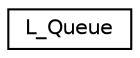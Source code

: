 digraph "Graphical Class Hierarchy"
{
 // LATEX_PDF_SIZE
  edge [fontname="Helvetica",fontsize="10",labelfontname="Helvetica",labelfontsize="10"];
  node [fontname="Helvetica",fontsize="10",shape=record];
  rankdir="LR";
  Node0 [label="L_Queue",height=0.2,width=0.4,color="black", fillcolor="white", style="filled",URL="$struct_l___queue.html",tooltip=" "];
}
